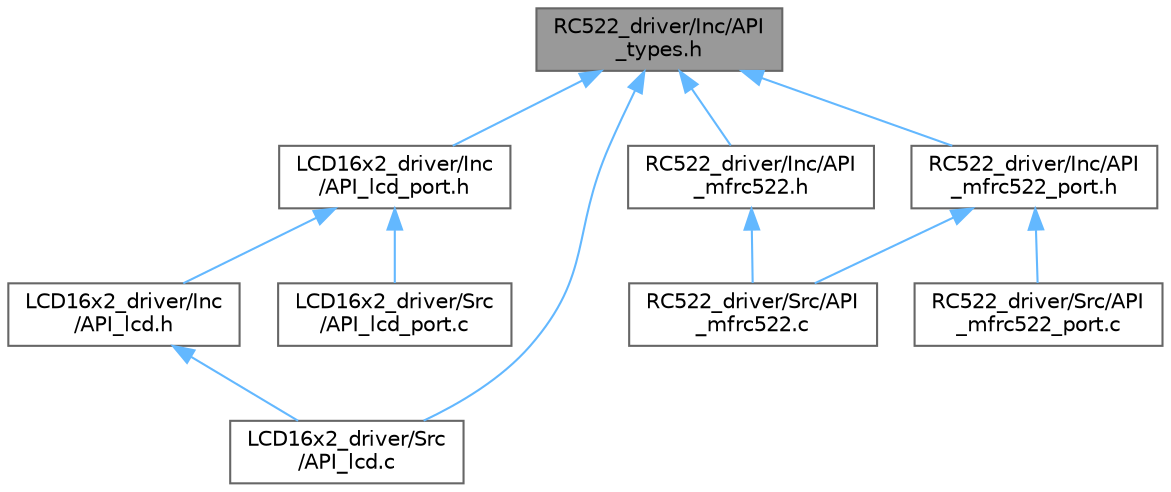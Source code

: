 digraph "RC522_driver/Inc/API_types.h"
{
 // LATEX_PDF_SIZE
  bgcolor="transparent";
  edge [fontname=Helvetica,fontsize=10,labelfontname=Helvetica,labelfontsize=10];
  node [fontname=Helvetica,fontsize=10,shape=box,height=0.2,width=0.4];
  Node1 [id="Node000001",label="RC522_driver/Inc/API\l_types.h",height=0.2,width=0.4,color="gray40", fillcolor="grey60", style="filled", fontcolor="black",tooltip="Inclusión y definición de tipos de datos que son utilizados en otros módulos."];
  Node1 -> Node2 [id="edge1_Node000001_Node000002",dir="back",color="steelblue1",style="solid",tooltip=" "];
  Node2 [id="Node000002",label="LCD16x2_driver/Inc\l/API_lcd_port.h",height=0.2,width=0.4,color="grey40", fillcolor="white", style="filled",URL="$_a_p_i__lcd__port_8h.html",tooltip=" "];
  Node2 -> Node3 [id="edge2_Node000002_Node000003",dir="back",color="steelblue1",style="solid",tooltip=" "];
  Node3 [id="Node000003",label="LCD16x2_driver/Inc\l/API_lcd.h",height=0.2,width=0.4,color="grey40", fillcolor="white", style="filled",URL="$_a_p_i__lcd_8h.html",tooltip="Módulo que controla las funcionalidades del display LCD. Utiliza el módulo API_lcd_port para acceder ..."];
  Node3 -> Node4 [id="edge3_Node000003_Node000004",dir="back",color="steelblue1",style="solid",tooltip=" "];
  Node4 [id="Node000004",label="LCD16x2_driver/Src\l/API_lcd.c",height=0.2,width=0.4,color="grey40", fillcolor="white", style="filled",URL="$_a_p_i__lcd_8c.html",tooltip="Implementación de funciones del módulo lcd."];
  Node2 -> Node5 [id="edge4_Node000002_Node000005",dir="back",color="steelblue1",style="solid",tooltip=" "];
  Node5 [id="Node000005",label="LCD16x2_driver/Src\l/API_lcd_port.c",height=0.2,width=0.4,color="grey40", fillcolor="white", style="filled",URL="$_a_p_i__lcd__port_8c.html",tooltip="Módulo que implementa la comunicación por I2C con el LCD."];
  Node1 -> Node4 [id="edge5_Node000001_Node000004",dir="back",color="steelblue1",style="solid",tooltip=" "];
  Node1 -> Node6 [id="edge6_Node000001_Node000006",dir="back",color="steelblue1",style="solid",tooltip=" "];
  Node6 [id="Node000006",label="RC522_driver/Inc/API\l_mfrc522.h",height=0.2,width=0.4,color="grey40", fillcolor="white", style="filled",URL="$_a_p_i__mfrc522_8h.html",tooltip=" "];
  Node6 -> Node7 [id="edge7_Node000006_Node000007",dir="back",color="steelblue1",style="solid",tooltip=" "];
  Node7 [id="Node000007",label="RC522_driver/Src/API\l_mfrc522.c",height=0.2,width=0.4,color="grey40", fillcolor="white", style="filled",URL="$_a_p_i__mfrc522_8c.html",tooltip="Implementación de funciones públicas y privadas del módulo MFRC522."];
  Node1 -> Node8 [id="edge8_Node000001_Node000008",dir="back",color="steelblue1",style="solid",tooltip=" "];
  Node8 [id="Node000008",label="RC522_driver/Inc/API\l_mfrc522_port.h",height=0.2,width=0.4,color="grey40", fillcolor="white", style="filled",URL="$_a_p_i__mfrc522__port_8h.html",tooltip="Módulo que implementa funciones de bajo nivel para utilizar el perifeco SPI."];
  Node8 -> Node7 [id="edge9_Node000008_Node000007",dir="back",color="steelblue1",style="solid",tooltip=" "];
  Node8 -> Node9 [id="edge10_Node000008_Node000009",dir="back",color="steelblue1",style="solid",tooltip=" "];
  Node9 [id="Node000009",label="RC522_driver/Src/API\l_mfrc522_port.c",height=0.2,width=0.4,color="grey40", fillcolor="white", style="filled",URL="$_a_p_i__mfrc522__port_8c.html",tooltip="Implementa las funciones del módulo API_mfrc522_port."];
}
